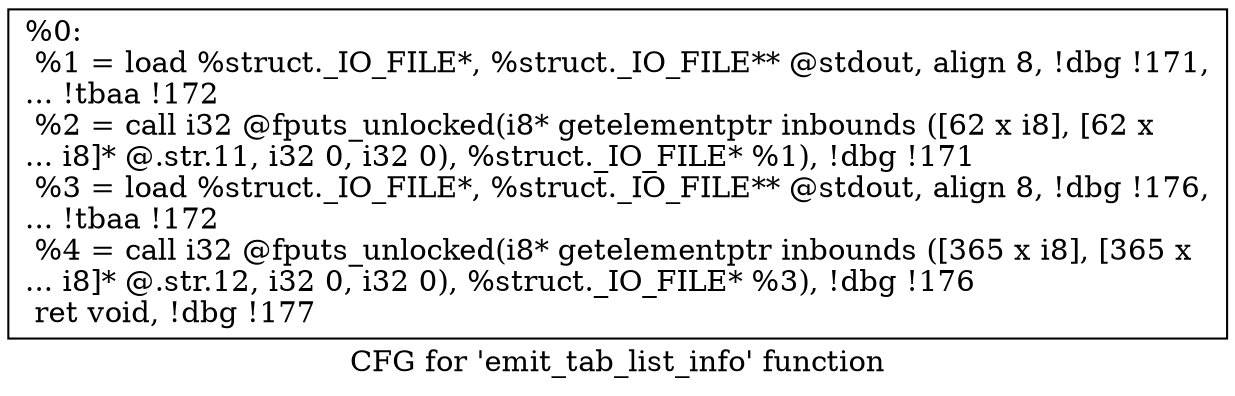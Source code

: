digraph "CFG for 'emit_tab_list_info' function" {
	label="CFG for 'emit_tab_list_info' function";

	Node0x1f2f680 [shape=record,label="{%0:\l  %1 = load %struct._IO_FILE*, %struct._IO_FILE** @stdout, align 8, !dbg !171,\l... !tbaa !172\l  %2 = call i32 @fputs_unlocked(i8* getelementptr inbounds ([62 x i8], [62 x\l... i8]* @.str.11, i32 0, i32 0), %struct._IO_FILE* %1), !dbg !171\l  %3 = load %struct._IO_FILE*, %struct._IO_FILE** @stdout, align 8, !dbg !176,\l... !tbaa !172\l  %4 = call i32 @fputs_unlocked(i8* getelementptr inbounds ([365 x i8], [365 x\l... i8]* @.str.12, i32 0, i32 0), %struct._IO_FILE* %3), !dbg !176\l  ret void, !dbg !177\l}"];
}
